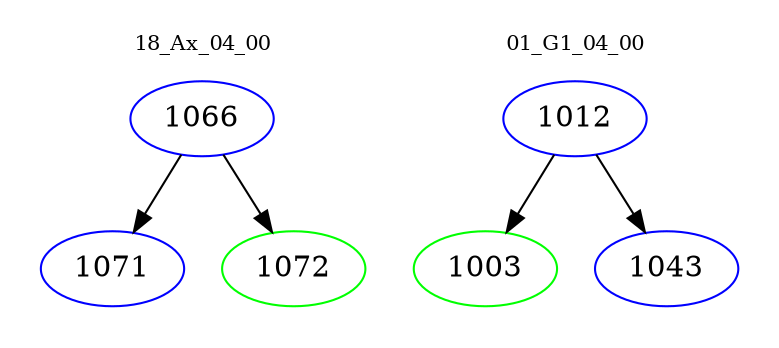 digraph{
subgraph cluster_0 {
color = white
label = "18_Ax_04_00";
fontsize=10;
T0_1066 [label="1066", color="blue"]
T0_1066 -> T0_1071 [color="black"]
T0_1071 [label="1071", color="blue"]
T0_1066 -> T0_1072 [color="black"]
T0_1072 [label="1072", color="green"]
}
subgraph cluster_1 {
color = white
label = "01_G1_04_00";
fontsize=10;
T1_1012 [label="1012", color="blue"]
T1_1012 -> T1_1003 [color="black"]
T1_1003 [label="1003", color="green"]
T1_1012 -> T1_1043 [color="black"]
T1_1043 [label="1043", color="blue"]
}
}
